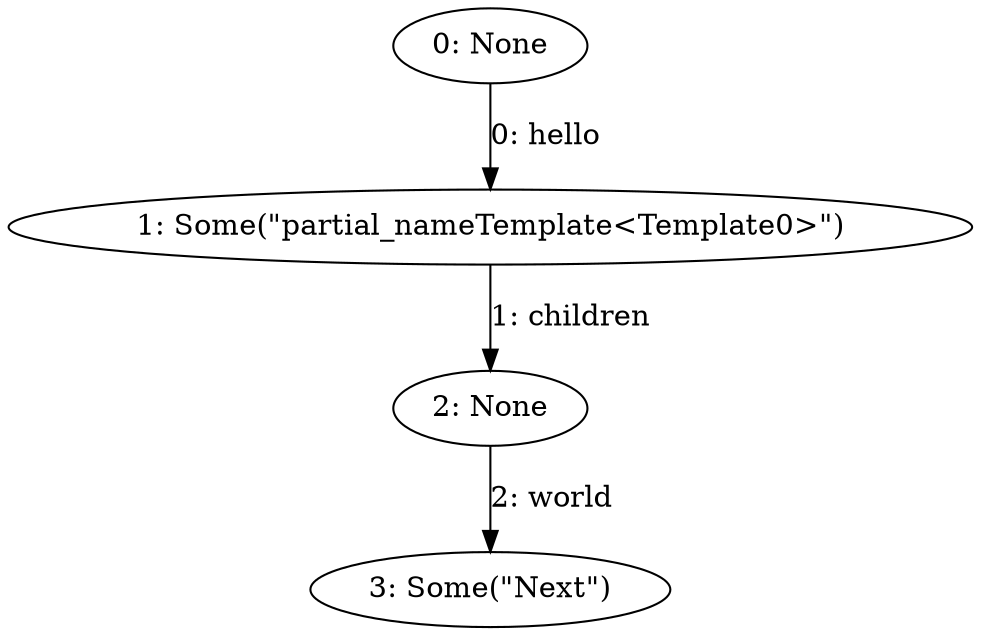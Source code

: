 digraph {
    0 [ label = "0: None" ]
    1 [ label = "1: Some(\"partial_nameTemplate<Template0>\")" ]
    2 [ label = "2: None" ]
    3 [ label = "3: Some(\"Next\")" ]
    0 -> 1 [ label = "0: hello" ]
    1 -> 2 [ label = "1: children" ]
    2 -> 3 [ label = "2: world" ]
}
